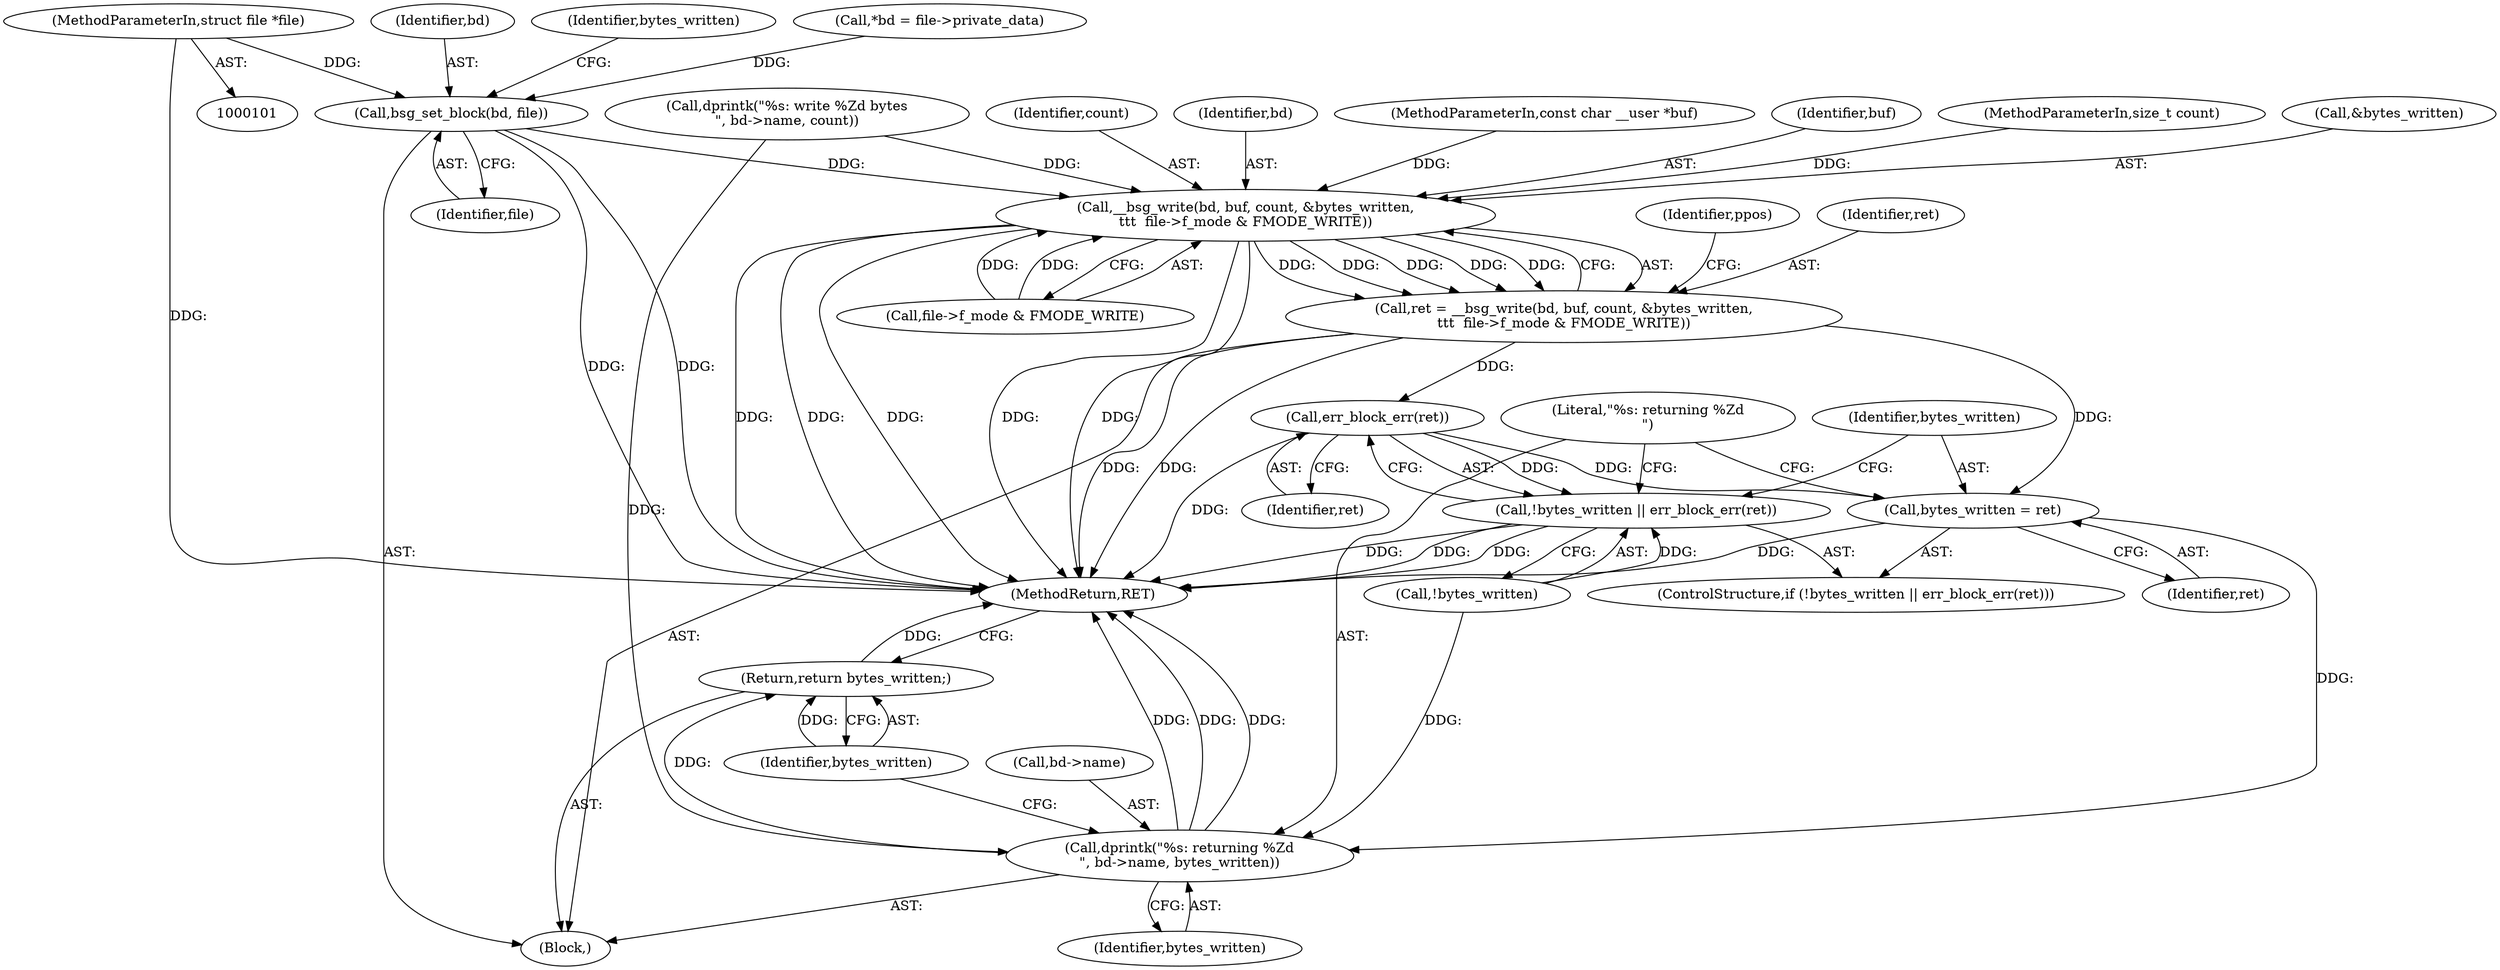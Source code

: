digraph "0_linux_128394eff343fc6d2f32172f03e24829539c5835@pointer" {
"1000102" [label="(MethodParameterIn,struct file *file)"];
"1000129" [label="(Call,bsg_set_block(bd, file))"];
"1000137" [label="(Call,__bsg_write(bd, buf, count, &bytes_written,\n\t\t\t  file->f_mode & FMODE_WRITE))"];
"1000135" [label="(Call,ret = __bsg_write(bd, buf, count, &bytes_written,\n\t\t\t  file->f_mode & FMODE_WRITE))"];
"1000156" [label="(Call,err_block_err(ret))"];
"1000153" [label="(Call,!bytes_written || err_block_err(ret))"];
"1000158" [label="(Call,bytes_written = ret)"];
"1000161" [label="(Call,dprintk(\"%s: returning %Zd\n\", bd->name, bytes_written))"];
"1000167" [label="(Return,return bytes_written;)"];
"1000133" [label="(Identifier,bytes_written)"];
"1000143" [label="(Call,file->f_mode & FMODE_WRITE)"];
"1000161" [label="(Call,dprintk(\"%s: returning %Zd\n\", bd->name, bytes_written))"];
"1000156" [label="(Call,err_block_err(ret))"];
"1000137" [label="(Call,__bsg_write(bd, buf, count, &bytes_written,\n\t\t\t  file->f_mode & FMODE_WRITE))"];
"1000168" [label="(Identifier,bytes_written)"];
"1000150" [label="(Identifier,ppos)"];
"1000141" [label="(Call,&bytes_written)"];
"1000152" [label="(ControlStructure,if (!bytes_written || err_block_err(ret)))"];
"1000166" [label="(Identifier,bytes_written)"];
"1000115" [label="(Call,dprintk(\"%s: write %Zd bytes\n\", bd->name, count))"];
"1000159" [label="(Identifier,bytes_written)"];
"1000140" [label="(Identifier,count)"];
"1000162" [label="(Literal,\"%s: returning %Zd\n\")"];
"1000129" [label="(Call,bsg_set_block(bd, file))"];
"1000138" [label="(Identifier,bd)"];
"1000157" [label="(Identifier,ret)"];
"1000108" [label="(Call,*bd = file->private_data)"];
"1000130" [label="(Identifier,bd)"];
"1000135" [label="(Call,ret = __bsg_write(bd, buf, count, &bytes_written,\n\t\t\t  file->f_mode & FMODE_WRITE))"];
"1000103" [label="(MethodParameterIn,const char __user *buf)"];
"1000106" [label="(Block,)"];
"1000139" [label="(Identifier,buf)"];
"1000158" [label="(Call,bytes_written = ret)"];
"1000102" [label="(MethodParameterIn,struct file *file)"];
"1000153" [label="(Call,!bytes_written || err_block_err(ret))"];
"1000163" [label="(Call,bd->name)"];
"1000154" [label="(Call,!bytes_written)"];
"1000160" [label="(Identifier,ret)"];
"1000131" [label="(Identifier,file)"];
"1000167" [label="(Return,return bytes_written;)"];
"1000104" [label="(MethodParameterIn,size_t count)"];
"1000169" [label="(MethodReturn,RET)"];
"1000136" [label="(Identifier,ret)"];
"1000102" -> "1000101"  [label="AST: "];
"1000102" -> "1000169"  [label="DDG: "];
"1000102" -> "1000129"  [label="DDG: "];
"1000129" -> "1000106"  [label="AST: "];
"1000129" -> "1000131"  [label="CFG: "];
"1000130" -> "1000129"  [label="AST: "];
"1000131" -> "1000129"  [label="AST: "];
"1000133" -> "1000129"  [label="CFG: "];
"1000129" -> "1000169"  [label="DDG: "];
"1000129" -> "1000169"  [label="DDG: "];
"1000108" -> "1000129"  [label="DDG: "];
"1000129" -> "1000137"  [label="DDG: "];
"1000137" -> "1000135"  [label="AST: "];
"1000137" -> "1000143"  [label="CFG: "];
"1000138" -> "1000137"  [label="AST: "];
"1000139" -> "1000137"  [label="AST: "];
"1000140" -> "1000137"  [label="AST: "];
"1000141" -> "1000137"  [label="AST: "];
"1000143" -> "1000137"  [label="AST: "];
"1000135" -> "1000137"  [label="CFG: "];
"1000137" -> "1000169"  [label="DDG: "];
"1000137" -> "1000169"  [label="DDG: "];
"1000137" -> "1000169"  [label="DDG: "];
"1000137" -> "1000169"  [label="DDG: "];
"1000137" -> "1000169"  [label="DDG: "];
"1000137" -> "1000135"  [label="DDG: "];
"1000137" -> "1000135"  [label="DDG: "];
"1000137" -> "1000135"  [label="DDG: "];
"1000137" -> "1000135"  [label="DDG: "];
"1000137" -> "1000135"  [label="DDG: "];
"1000103" -> "1000137"  [label="DDG: "];
"1000115" -> "1000137"  [label="DDG: "];
"1000104" -> "1000137"  [label="DDG: "];
"1000143" -> "1000137"  [label="DDG: "];
"1000143" -> "1000137"  [label="DDG: "];
"1000135" -> "1000106"  [label="AST: "];
"1000136" -> "1000135"  [label="AST: "];
"1000150" -> "1000135"  [label="CFG: "];
"1000135" -> "1000169"  [label="DDG: "];
"1000135" -> "1000169"  [label="DDG: "];
"1000135" -> "1000156"  [label="DDG: "];
"1000135" -> "1000158"  [label="DDG: "];
"1000156" -> "1000153"  [label="AST: "];
"1000156" -> "1000157"  [label="CFG: "];
"1000157" -> "1000156"  [label="AST: "];
"1000153" -> "1000156"  [label="CFG: "];
"1000156" -> "1000169"  [label="DDG: "];
"1000156" -> "1000153"  [label="DDG: "];
"1000156" -> "1000158"  [label="DDG: "];
"1000153" -> "1000152"  [label="AST: "];
"1000153" -> "1000154"  [label="CFG: "];
"1000154" -> "1000153"  [label="AST: "];
"1000159" -> "1000153"  [label="CFG: "];
"1000162" -> "1000153"  [label="CFG: "];
"1000153" -> "1000169"  [label="DDG: "];
"1000153" -> "1000169"  [label="DDG: "];
"1000153" -> "1000169"  [label="DDG: "];
"1000154" -> "1000153"  [label="DDG: "];
"1000158" -> "1000152"  [label="AST: "];
"1000158" -> "1000160"  [label="CFG: "];
"1000159" -> "1000158"  [label="AST: "];
"1000160" -> "1000158"  [label="AST: "];
"1000162" -> "1000158"  [label="CFG: "];
"1000158" -> "1000169"  [label="DDG: "];
"1000158" -> "1000161"  [label="DDG: "];
"1000161" -> "1000106"  [label="AST: "];
"1000161" -> "1000166"  [label="CFG: "];
"1000162" -> "1000161"  [label="AST: "];
"1000163" -> "1000161"  [label="AST: "];
"1000166" -> "1000161"  [label="AST: "];
"1000168" -> "1000161"  [label="CFG: "];
"1000161" -> "1000169"  [label="DDG: "];
"1000161" -> "1000169"  [label="DDG: "];
"1000161" -> "1000169"  [label="DDG: "];
"1000115" -> "1000161"  [label="DDG: "];
"1000154" -> "1000161"  [label="DDG: "];
"1000161" -> "1000167"  [label="DDG: "];
"1000167" -> "1000106"  [label="AST: "];
"1000167" -> "1000168"  [label="CFG: "];
"1000168" -> "1000167"  [label="AST: "];
"1000169" -> "1000167"  [label="CFG: "];
"1000167" -> "1000169"  [label="DDG: "];
"1000168" -> "1000167"  [label="DDG: "];
}
